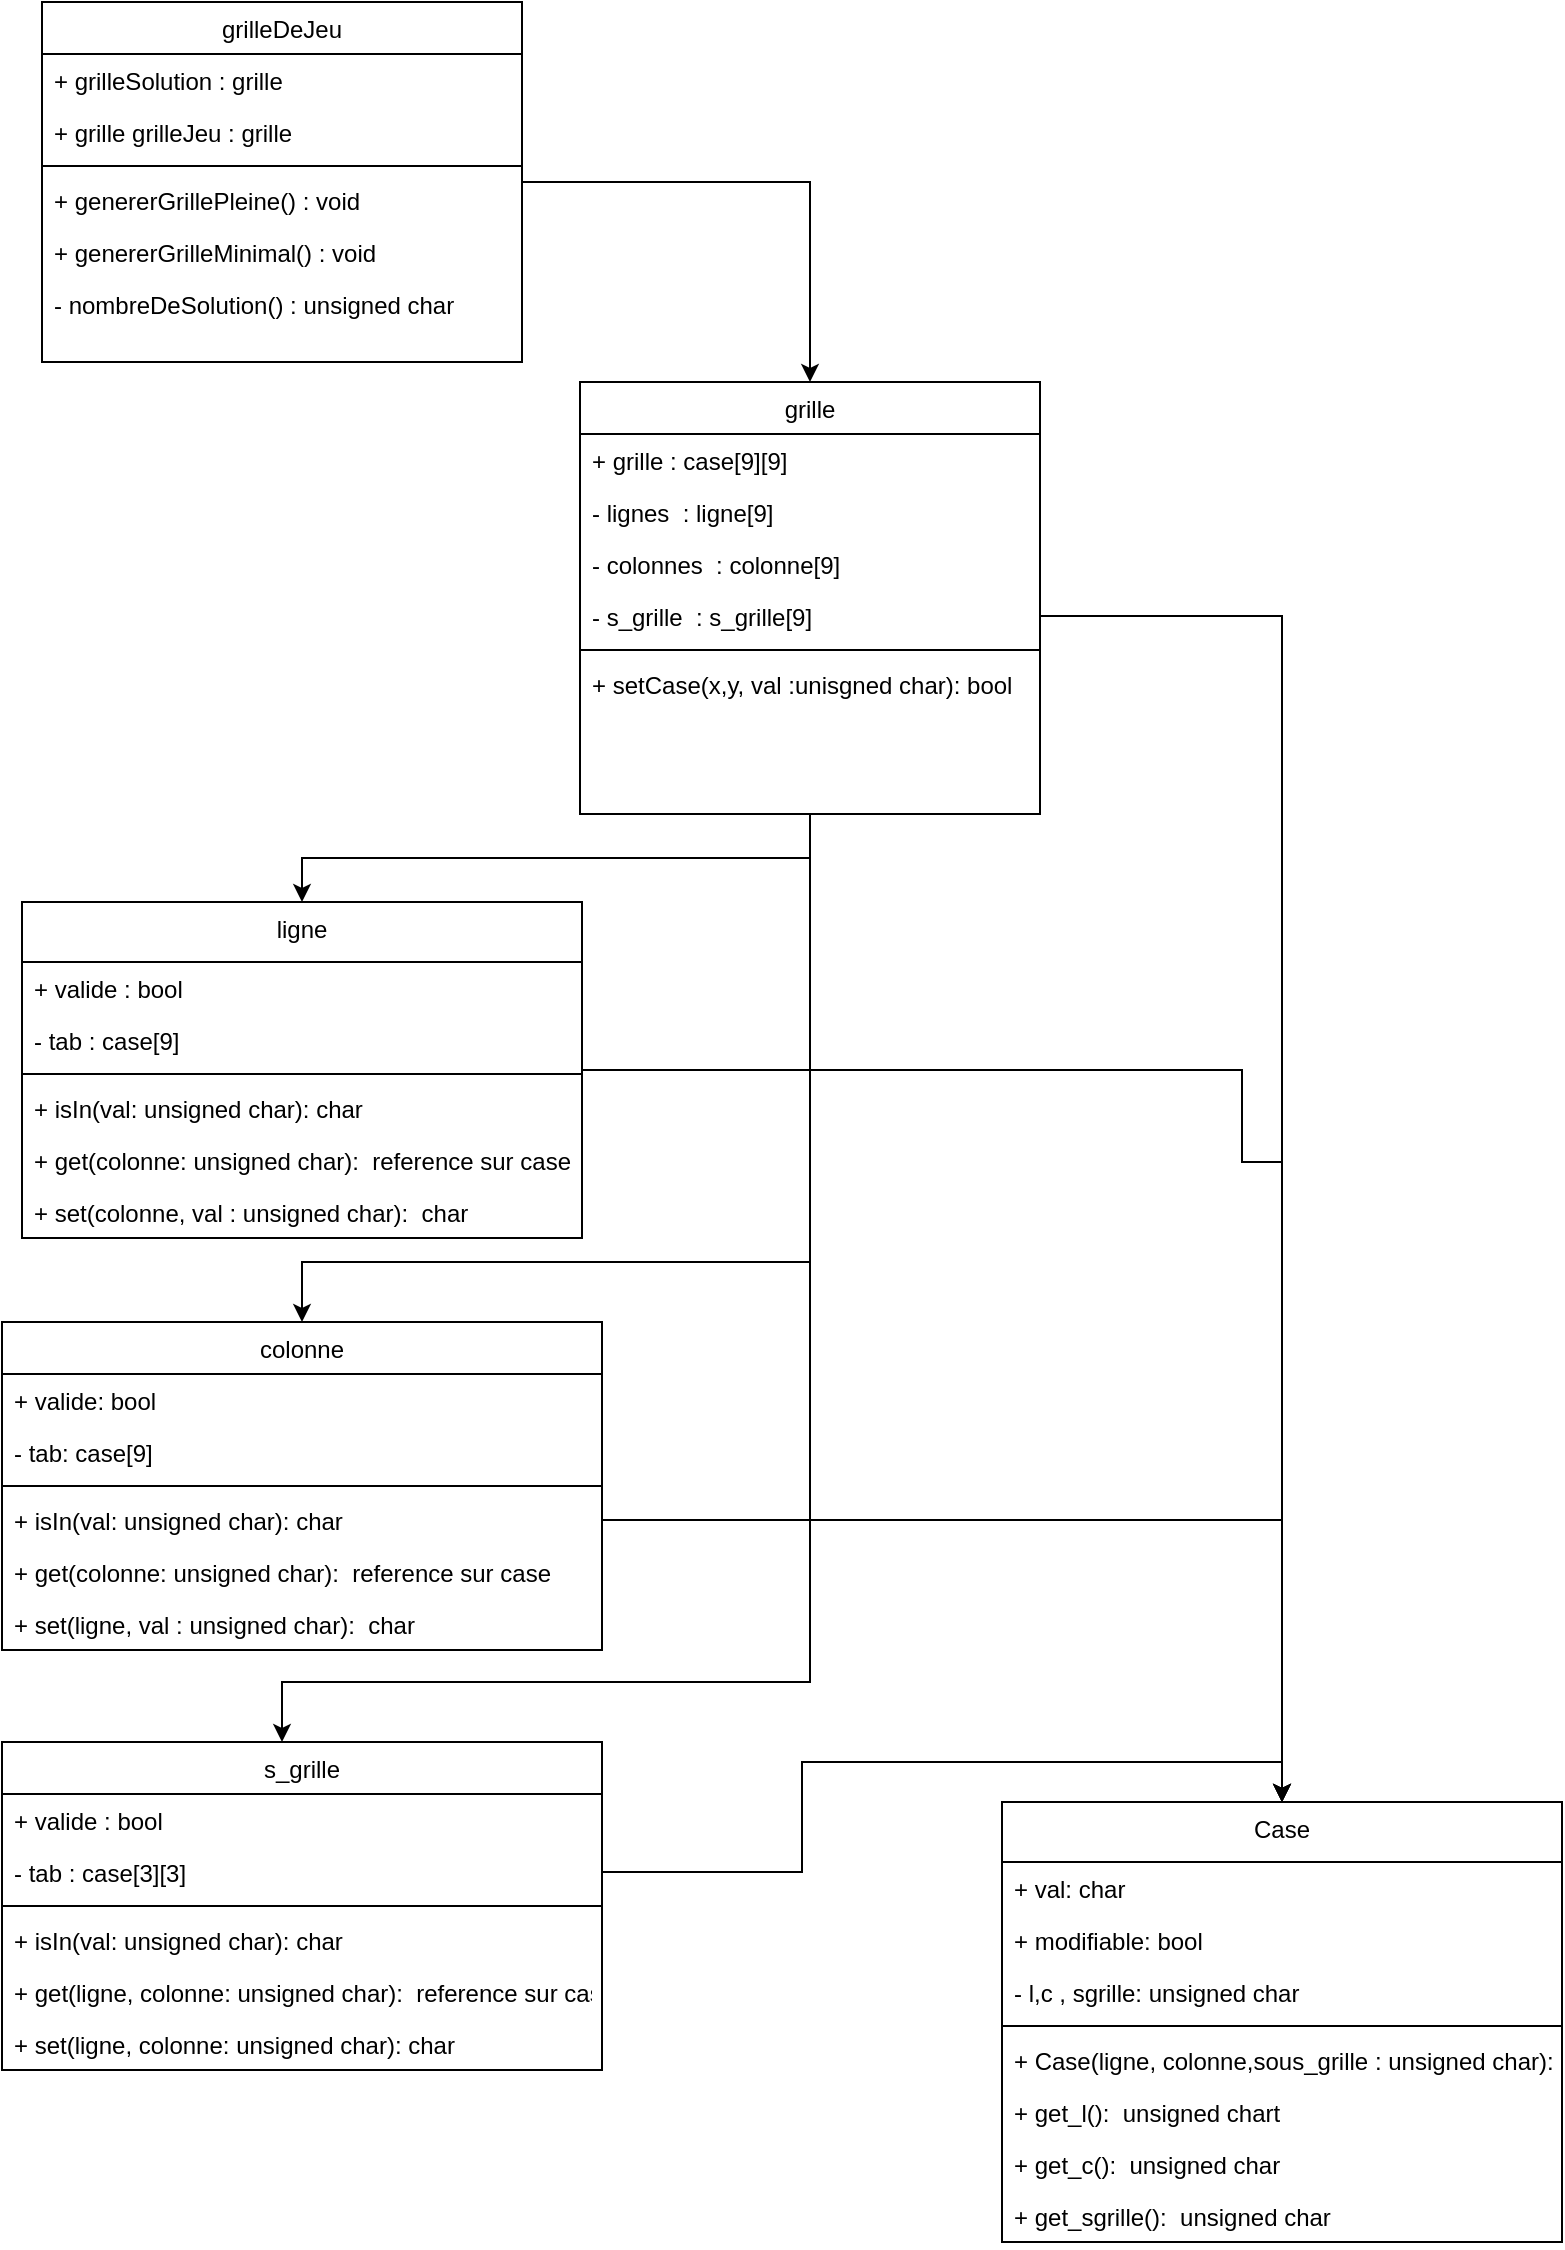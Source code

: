 <mxfile version="14.4.3" type="device"><diagram id="C5RBs43oDa-KdzZeNtuy" name="Page-1"><mxGraphModel dx="2031" dy="1223" grid="1" gridSize="10" guides="1" tooltips="1" connect="1" arrows="1" fold="1" page="1" pageScale="1" pageWidth="827" pageHeight="1169" math="0" shadow="0"><root><mxCell id="WIyWlLk6GJQsqaUBKTNV-0"/><mxCell id="WIyWlLk6GJQsqaUBKTNV-1" parent="WIyWlLk6GJQsqaUBKTNV-0"/><mxCell id="0dv4RcyDnqkH0cHynLfX-11" value="" style="edgeStyle=orthogonalEdgeStyle;rounded=0;orthogonalLoop=1;jettySize=auto;html=1;" parent="WIyWlLk6GJQsqaUBKTNV-1" source="zkfFHV4jXpPFQw0GAbJ--6" target="0dv4RcyDnqkH0cHynLfX-4" edge="1"><mxGeometry relative="1" as="geometry"/></mxCell><mxCell id="zkfFHV4jXpPFQw0GAbJ--6" value="grilleDeJeu" style="swimlane;fontStyle=0;align=center;verticalAlign=top;childLayout=stackLayout;horizontal=1;startSize=26;horizontalStack=0;resizeParent=1;resizeLast=0;collapsible=1;marginBottom=0;rounded=0;shadow=0;strokeWidth=1;" parent="WIyWlLk6GJQsqaUBKTNV-1" vertex="1"><mxGeometry x="30" y="60" width="240" height="180" as="geometry"><mxRectangle x="130" y="380" width="160" height="26" as="alternateBounds"/></mxGeometry></mxCell><mxCell id="zkfFHV4jXpPFQw0GAbJ--7" value="+ grilleSolution : grille " style="text;align=left;verticalAlign=top;spacingLeft=4;spacingRight=4;overflow=hidden;rotatable=0;points=[[0,0.5],[1,0.5]];portConstraint=eastwest;" parent="zkfFHV4jXpPFQw0GAbJ--6" vertex="1"><mxGeometry y="26" width="240" height="26" as="geometry"/></mxCell><mxCell id="0dv4RcyDnqkH0cHynLfX-2" value="+ grille grilleJeu : grille" style="text;align=left;verticalAlign=top;spacingLeft=4;spacingRight=4;overflow=hidden;rotatable=0;points=[[0,0.5],[1,0.5]];portConstraint=eastwest;" parent="zkfFHV4jXpPFQw0GAbJ--6" vertex="1"><mxGeometry y="52" width="240" height="26" as="geometry"/></mxCell><mxCell id="zkfFHV4jXpPFQw0GAbJ--9" value="" style="line;html=1;strokeWidth=1;align=left;verticalAlign=middle;spacingTop=-1;spacingLeft=3;spacingRight=3;rotatable=0;labelPosition=right;points=[];portConstraint=eastwest;" parent="zkfFHV4jXpPFQw0GAbJ--6" vertex="1"><mxGeometry y="78" width="240" height="8" as="geometry"/></mxCell><mxCell id="zkfFHV4jXpPFQw0GAbJ--11" value="+ genererGrillePleine() : void" style="text;align=left;verticalAlign=top;spacingLeft=4;spacingRight=4;overflow=hidden;rotatable=0;points=[[0,0.5],[1,0.5]];portConstraint=eastwest;" parent="zkfFHV4jXpPFQw0GAbJ--6" vertex="1"><mxGeometry y="86" width="240" height="26" as="geometry"/></mxCell><mxCell id="0dv4RcyDnqkH0cHynLfX-1" value="+ genererGrilleMinimal() : void" style="text;align=left;verticalAlign=top;spacingLeft=4;spacingRight=4;overflow=hidden;rotatable=0;points=[[0,0.5],[1,0.5]];portConstraint=eastwest;" parent="zkfFHV4jXpPFQw0GAbJ--6" vertex="1"><mxGeometry y="112" width="240" height="26" as="geometry"/></mxCell><mxCell id="0dv4RcyDnqkH0cHynLfX-3" value="- nombreDeSolution() : unsigned char" style="text;align=left;verticalAlign=top;spacingLeft=4;spacingRight=4;overflow=hidden;rotatable=0;points=[[0,0.5],[1,0.5]];portConstraint=eastwest;" parent="zkfFHV4jXpPFQw0GAbJ--6" vertex="1"><mxGeometry y="138" width="240" height="26" as="geometry"/></mxCell><mxCell id="0dv4RcyDnqkH0cHynLfX-22" value="" style="edgeStyle=orthogonalEdgeStyle;rounded=0;orthogonalLoop=1;jettySize=auto;html=1;" parent="WIyWlLk6GJQsqaUBKTNV-1" source="0dv4RcyDnqkH0cHynLfX-4" target="0dv4RcyDnqkH0cHynLfX-15" edge="1"><mxGeometry relative="1" as="geometry"/></mxCell><mxCell id="0dv4RcyDnqkH0cHynLfX-34" value="" style="edgeStyle=orthogonalEdgeStyle;rounded=0;orthogonalLoop=1;jettySize=auto;html=1;" parent="WIyWlLk6GJQsqaUBKTNV-1" source="0dv4RcyDnqkH0cHynLfX-4" target="0dv4RcyDnqkH0cHynLfX-27" edge="1"><mxGeometry relative="1" as="geometry"><Array as="points"><mxPoint x="414" y="690"/><mxPoint x="160" y="690"/></Array></mxGeometry></mxCell><mxCell id="0dv4RcyDnqkH0cHynLfX-43" value="" style="edgeStyle=orthogonalEdgeStyle;rounded=0;orthogonalLoop=1;jettySize=auto;html=1;" parent="WIyWlLk6GJQsqaUBKTNV-1" source="0dv4RcyDnqkH0cHynLfX-4" target="0dv4RcyDnqkH0cHynLfX-36" edge="1"><mxGeometry relative="1" as="geometry"><Array as="points"><mxPoint x="414" y="900"/><mxPoint x="150" y="900"/></Array></mxGeometry></mxCell><mxCell id="0dv4RcyDnqkH0cHynLfX-4" value="grille" style="swimlane;fontStyle=0;align=center;verticalAlign=top;childLayout=stackLayout;horizontal=1;startSize=26;horizontalStack=0;resizeParent=1;resizeLast=0;collapsible=1;marginBottom=0;rounded=0;shadow=0;strokeWidth=1;" parent="WIyWlLk6GJQsqaUBKTNV-1" vertex="1"><mxGeometry x="299" y="250" width="230" height="216" as="geometry"><mxRectangle x="130" y="380" width="160" height="26" as="alternateBounds"/></mxGeometry></mxCell><mxCell id="0dv4RcyDnqkH0cHynLfX-5" value="+ grille : case[9][9]" style="text;align=left;verticalAlign=top;spacingLeft=4;spacingRight=4;overflow=hidden;rotatable=0;points=[[0,0.5],[1,0.5]];portConstraint=eastwest;" parent="0dv4RcyDnqkH0cHynLfX-4" vertex="1"><mxGeometry y="26" width="230" height="26" as="geometry"/></mxCell><mxCell id="0dv4RcyDnqkH0cHynLfX-12" value="- lignes  : ligne[9]" style="text;align=left;verticalAlign=top;spacingLeft=4;spacingRight=4;overflow=hidden;rotatable=0;points=[[0,0.5],[1,0.5]];portConstraint=eastwest;" parent="0dv4RcyDnqkH0cHynLfX-4" vertex="1"><mxGeometry y="52" width="230" height="26" as="geometry"/></mxCell><mxCell id="0dv4RcyDnqkH0cHynLfX-13" value="- colonnes  : colonne[9]" style="text;align=left;verticalAlign=top;spacingLeft=4;spacingRight=4;overflow=hidden;rotatable=0;points=[[0,0.5],[1,0.5]];portConstraint=eastwest;" parent="0dv4RcyDnqkH0cHynLfX-4" vertex="1"><mxGeometry y="78" width="230" height="26" as="geometry"/></mxCell><mxCell id="0dv4RcyDnqkH0cHynLfX-14" value="- s_grille  : s_grille[9]" style="text;align=left;verticalAlign=top;spacingLeft=4;spacingRight=4;overflow=hidden;rotatable=0;points=[[0,0.5],[1,0.5]];portConstraint=eastwest;" parent="0dv4RcyDnqkH0cHynLfX-4" vertex="1"><mxGeometry y="104" width="230" height="26" as="geometry"/></mxCell><mxCell id="0dv4RcyDnqkH0cHynLfX-7" value="" style="line;html=1;strokeWidth=1;align=left;verticalAlign=middle;spacingTop=-1;spacingLeft=3;spacingRight=3;rotatable=0;labelPosition=right;points=[];portConstraint=eastwest;" parent="0dv4RcyDnqkH0cHynLfX-4" vertex="1"><mxGeometry y="130" width="230" height="8" as="geometry"/></mxCell><mxCell id="0dv4RcyDnqkH0cHynLfX-8" value="+ setCase(x,y, val :unisgned char): bool" style="text;align=left;verticalAlign=top;spacingLeft=4;spacingRight=4;overflow=hidden;rotatable=0;points=[[0,0.5],[1,0.5]];portConstraint=eastwest;" parent="0dv4RcyDnqkH0cHynLfX-4" vertex="1"><mxGeometry y="138" width="230" height="26" as="geometry"/></mxCell><mxCell id="0dv4RcyDnqkH0cHynLfX-56" value="" style="edgeStyle=orthogonalEdgeStyle;rounded=0;orthogonalLoop=1;jettySize=auto;html=1;entryX=0.5;entryY=0;entryDx=0;entryDy=0;" parent="WIyWlLk6GJQsqaUBKTNV-1" source="0dv4RcyDnqkH0cHynLfX-15" target="0dv4RcyDnqkH0cHynLfX-49" edge="1"><mxGeometry relative="1" as="geometry"><mxPoint x="410" y="660" as="targetPoint"/><Array as="points"><mxPoint x="630" y="594"/><mxPoint x="630" y="640"/><mxPoint x="650" y="640"/></Array></mxGeometry></mxCell><mxCell id="0dv4RcyDnqkH0cHynLfX-15" value="ligne" style="swimlane;fontStyle=0;align=center;verticalAlign=top;childLayout=stackLayout;horizontal=1;startSize=30;horizontalStack=0;resizeParent=1;resizeLast=0;collapsible=1;marginBottom=0;rounded=0;shadow=0;strokeWidth=1;" parent="WIyWlLk6GJQsqaUBKTNV-1" vertex="1"><mxGeometry x="20" y="510" width="280" height="168" as="geometry"><mxRectangle x="130" y="380" width="160" height="26" as="alternateBounds"/></mxGeometry></mxCell><mxCell id="0dv4RcyDnqkH0cHynLfX-16" value="+ valide : bool" style="text;align=left;verticalAlign=top;spacingLeft=4;spacingRight=4;overflow=hidden;rotatable=0;points=[[0,0.5],[1,0.5]];portConstraint=eastwest;" parent="0dv4RcyDnqkH0cHynLfX-15" vertex="1"><mxGeometry y="30" width="280" height="26" as="geometry"/></mxCell><mxCell id="0dv4RcyDnqkH0cHynLfX-25" value="- tab : case[9]" style="text;align=left;verticalAlign=top;spacingLeft=4;spacingRight=4;overflow=hidden;rotatable=0;points=[[0,0.5],[1,0.5]];portConstraint=eastwest;" parent="0dv4RcyDnqkH0cHynLfX-15" vertex="1"><mxGeometry y="56" width="280" height="26" as="geometry"/></mxCell><mxCell id="0dv4RcyDnqkH0cHynLfX-20" value="" style="line;html=1;strokeWidth=1;align=left;verticalAlign=middle;spacingTop=-1;spacingLeft=3;spacingRight=3;rotatable=0;labelPosition=right;points=[];portConstraint=eastwest;" parent="0dv4RcyDnqkH0cHynLfX-15" vertex="1"><mxGeometry y="82" width="280" height="8" as="geometry"/></mxCell><mxCell id="0dv4RcyDnqkH0cHynLfX-21" value="+ isIn(val: unsigned char): char" style="text;align=left;verticalAlign=top;spacingLeft=4;spacingRight=4;overflow=hidden;rotatable=0;points=[[0,0.5],[1,0.5]];portConstraint=eastwest;" parent="0dv4RcyDnqkH0cHynLfX-15" vertex="1"><mxGeometry y="90" width="280" height="26" as="geometry"/></mxCell><mxCell id="0dv4RcyDnqkH0cHynLfX-23" value="+ get(colonne: unsigned char):  reference sur case" style="text;align=left;verticalAlign=top;spacingLeft=4;spacingRight=4;overflow=hidden;rotatable=0;points=[[0,0.5],[1,0.5]];portConstraint=eastwest;" parent="0dv4RcyDnqkH0cHynLfX-15" vertex="1"><mxGeometry y="116" width="280" height="26" as="geometry"/></mxCell><mxCell id="0dv4RcyDnqkH0cHynLfX-44" value="+ set(colonne, val : unsigned char):  char" style="text;align=left;verticalAlign=top;spacingLeft=4;spacingRight=4;overflow=hidden;rotatable=0;points=[[0,0.5],[1,0.5]];portConstraint=eastwest;" parent="0dv4RcyDnqkH0cHynLfX-15" vertex="1"><mxGeometry y="142" width="280" height="26" as="geometry"/></mxCell><mxCell id="0dv4RcyDnqkH0cHynLfX-27" value="colonne" style="swimlane;fontStyle=0;align=center;verticalAlign=top;childLayout=stackLayout;horizontal=1;startSize=26;horizontalStack=0;resizeParent=1;resizeLast=0;collapsible=1;marginBottom=0;rounded=0;shadow=0;strokeWidth=1;" parent="WIyWlLk6GJQsqaUBKTNV-1" vertex="1"><mxGeometry x="10" y="720" width="300" height="164" as="geometry"><mxRectangle x="130" y="380" width="160" height="26" as="alternateBounds"/></mxGeometry></mxCell><mxCell id="0dv4RcyDnqkH0cHynLfX-28" value="+ valide: bool" style="text;align=left;verticalAlign=top;spacingLeft=4;spacingRight=4;overflow=hidden;rotatable=0;points=[[0,0.5],[1,0.5]];portConstraint=eastwest;" parent="0dv4RcyDnqkH0cHynLfX-27" vertex="1"><mxGeometry y="26" width="300" height="26" as="geometry"/></mxCell><mxCell id="0dv4RcyDnqkH0cHynLfX-29" value="- tab: case[9] " style="text;align=left;verticalAlign=top;spacingLeft=4;spacingRight=4;overflow=hidden;rotatable=0;points=[[0,0.5],[1,0.5]];portConstraint=eastwest;" parent="0dv4RcyDnqkH0cHynLfX-27" vertex="1"><mxGeometry y="52" width="300" height="26" as="geometry"/></mxCell><mxCell id="0dv4RcyDnqkH0cHynLfX-32" value="" style="line;html=1;strokeWidth=1;align=left;verticalAlign=middle;spacingTop=-1;spacingLeft=3;spacingRight=3;rotatable=0;labelPosition=right;points=[];portConstraint=eastwest;" parent="0dv4RcyDnqkH0cHynLfX-27" vertex="1"><mxGeometry y="78" width="300" height="8" as="geometry"/></mxCell><mxCell id="0dv4RcyDnqkH0cHynLfX-33" value="+ isIn(val: unsigned char): char" style="text;align=left;verticalAlign=top;spacingLeft=4;spacingRight=4;overflow=hidden;rotatable=0;points=[[0,0.5],[1,0.5]];portConstraint=eastwest;" parent="0dv4RcyDnqkH0cHynLfX-27" vertex="1"><mxGeometry y="86" width="300" height="26" as="geometry"/></mxCell><mxCell id="0dv4RcyDnqkH0cHynLfX-35" value="+ get(colonne: unsigned char):  reference sur case" style="text;align=left;verticalAlign=top;spacingLeft=4;spacingRight=4;overflow=hidden;rotatable=0;points=[[0,0.5],[1,0.5]];portConstraint=eastwest;" parent="0dv4RcyDnqkH0cHynLfX-27" vertex="1"><mxGeometry y="112" width="300" height="26" as="geometry"/></mxCell><mxCell id="0dv4RcyDnqkH0cHynLfX-45" value="+ set(ligne, val : unsigned char):  char" style="text;align=left;verticalAlign=top;spacingLeft=4;spacingRight=4;overflow=hidden;rotatable=0;points=[[0,0.5],[1,0.5]];portConstraint=eastwest;" parent="0dv4RcyDnqkH0cHynLfX-27" vertex="1"><mxGeometry y="138" width="300" height="26" as="geometry"/></mxCell><mxCell id="0dv4RcyDnqkH0cHynLfX-36" value="s_grille" style="swimlane;fontStyle=0;align=center;verticalAlign=top;childLayout=stackLayout;horizontal=1;startSize=26;horizontalStack=0;resizeParent=1;resizeLast=0;collapsible=1;marginBottom=0;rounded=0;shadow=0;strokeWidth=1;" parent="WIyWlLk6GJQsqaUBKTNV-1" vertex="1"><mxGeometry x="10" y="930" width="300" height="164" as="geometry"><mxRectangle x="130" y="380" width="160" height="26" as="alternateBounds"/></mxGeometry></mxCell><mxCell id="0dv4RcyDnqkH0cHynLfX-37" value="+ valide : bool" style="text;align=left;verticalAlign=top;spacingLeft=4;spacingRight=4;overflow=hidden;rotatable=0;points=[[0,0.5],[1,0.5]];portConstraint=eastwest;" parent="0dv4RcyDnqkH0cHynLfX-36" vertex="1"><mxGeometry y="26" width="300" height="26" as="geometry"/></mxCell><mxCell id="0dv4RcyDnqkH0cHynLfX-38" value="- tab : case[3][3]" style="text;align=left;verticalAlign=top;spacingLeft=4;spacingRight=4;overflow=hidden;rotatable=0;points=[[0,0.5],[1,0.5]];portConstraint=eastwest;" parent="0dv4RcyDnqkH0cHynLfX-36" vertex="1"><mxGeometry y="52" width="300" height="26" as="geometry"/></mxCell><mxCell id="0dv4RcyDnqkH0cHynLfX-41" value="" style="line;html=1;strokeWidth=1;align=left;verticalAlign=middle;spacingTop=-1;spacingLeft=3;spacingRight=3;rotatable=0;labelPosition=right;points=[];portConstraint=eastwest;" parent="0dv4RcyDnqkH0cHynLfX-36" vertex="1"><mxGeometry y="78" width="300" height="8" as="geometry"/></mxCell><mxCell id="0dv4RcyDnqkH0cHynLfX-42" value="+ isIn(val: unsigned char): char" style="text;align=left;verticalAlign=top;spacingLeft=4;spacingRight=4;overflow=hidden;rotatable=0;points=[[0,0.5],[1,0.5]];portConstraint=eastwest;" parent="0dv4RcyDnqkH0cHynLfX-36" vertex="1"><mxGeometry y="86" width="300" height="26" as="geometry"/></mxCell><mxCell id="0dv4RcyDnqkH0cHynLfX-46" value="+ get(ligne, colonne: unsigned char):  reference sur case" style="text;align=left;verticalAlign=top;spacingLeft=4;spacingRight=4;overflow=hidden;rotatable=0;points=[[0,0.5],[1,0.5]];portConstraint=eastwest;" parent="0dv4RcyDnqkH0cHynLfX-36" vertex="1"><mxGeometry y="112" width="300" height="26" as="geometry"/></mxCell><mxCell id="0dv4RcyDnqkH0cHynLfX-47" value="+ set(ligne, colonne: unsigned char): char" style="text;align=left;verticalAlign=top;spacingLeft=4;spacingRight=4;overflow=hidden;rotatable=0;points=[[0,0.5],[1,0.5]];portConstraint=eastwest;" parent="0dv4RcyDnqkH0cHynLfX-36" vertex="1"><mxGeometry y="138" width="300" height="26" as="geometry"/></mxCell><mxCell id="0dv4RcyDnqkH0cHynLfX-49" value="Case" style="swimlane;fontStyle=0;align=center;verticalAlign=top;childLayout=stackLayout;horizontal=1;startSize=30;horizontalStack=0;resizeParent=1;resizeLast=0;collapsible=1;marginBottom=0;rounded=0;shadow=0;strokeWidth=1;" parent="WIyWlLk6GJQsqaUBKTNV-1" vertex="1"><mxGeometry x="510" y="960" width="280" height="220" as="geometry"><mxRectangle x="130" y="380" width="160" height="26" as="alternateBounds"/></mxGeometry></mxCell><mxCell id="0dv4RcyDnqkH0cHynLfX-50" value="+ val: char" style="text;align=left;verticalAlign=top;spacingLeft=4;spacingRight=4;overflow=hidden;rotatable=0;points=[[0,0.5],[1,0.5]];portConstraint=eastwest;" parent="0dv4RcyDnqkH0cHynLfX-49" vertex="1"><mxGeometry y="30" width="280" height="26" as="geometry"/></mxCell><mxCell id="0dv4RcyDnqkH0cHynLfX-59" value="+ modifiable: bool" style="text;align=left;verticalAlign=top;spacingLeft=4;spacingRight=4;overflow=hidden;rotatable=0;points=[[0,0.5],[1,0.5]];portConstraint=eastwest;" parent="0dv4RcyDnqkH0cHynLfX-49" vertex="1"><mxGeometry y="56" width="280" height="26" as="geometry"/></mxCell><mxCell id="0dv4RcyDnqkH0cHynLfX-51" value="- l,c , sgrille: unsigned char" style="text;align=left;verticalAlign=top;spacingLeft=4;spacingRight=4;overflow=hidden;rotatable=0;points=[[0,0.5],[1,0.5]];portConstraint=eastwest;" parent="0dv4RcyDnqkH0cHynLfX-49" vertex="1"><mxGeometry y="82" width="280" height="26" as="geometry"/></mxCell><mxCell id="0dv4RcyDnqkH0cHynLfX-52" value="" style="line;html=1;strokeWidth=1;align=left;verticalAlign=middle;spacingTop=-1;spacingLeft=3;spacingRight=3;rotatable=0;labelPosition=right;points=[];portConstraint=eastwest;" parent="0dv4RcyDnqkH0cHynLfX-49" vertex="1"><mxGeometry y="108" width="280" height="8" as="geometry"/></mxCell><mxCell id="0dv4RcyDnqkH0cHynLfX-61" value="+ Case(ligne, colonne,sous_grille : unsigned char):" style="text;align=left;verticalAlign=top;spacingLeft=4;spacingRight=4;overflow=hidden;rotatable=0;points=[[0,0.5],[1,0.5]];portConstraint=eastwest;" parent="0dv4RcyDnqkH0cHynLfX-49" vertex="1"><mxGeometry y="116" width="280" height="26" as="geometry"/></mxCell><mxCell id="0dv4RcyDnqkH0cHynLfX-54" value="+ get_l():  unsigned chart" style="text;align=left;verticalAlign=top;spacingLeft=4;spacingRight=4;overflow=hidden;rotatable=0;points=[[0,0.5],[1,0.5]];portConstraint=eastwest;" parent="0dv4RcyDnqkH0cHynLfX-49" vertex="1"><mxGeometry y="142" width="280" height="26" as="geometry"/></mxCell><mxCell id="0dv4RcyDnqkH0cHynLfX-55" value="+ get_c():  unsigned char" style="text;align=left;verticalAlign=top;spacingLeft=4;spacingRight=4;overflow=hidden;rotatable=0;points=[[0,0.5],[1,0.5]];portConstraint=eastwest;" parent="0dv4RcyDnqkH0cHynLfX-49" vertex="1"><mxGeometry y="168" width="280" height="26" as="geometry"/></mxCell><mxCell id="0dv4RcyDnqkH0cHynLfX-60" value="+ get_sgrille():  unsigned char" style="text;align=left;verticalAlign=top;spacingLeft=4;spacingRight=4;overflow=hidden;rotatable=0;points=[[0,0.5],[1,0.5]];portConstraint=eastwest;" parent="0dv4RcyDnqkH0cHynLfX-49" vertex="1"><mxGeometry y="194" width="280" height="26" as="geometry"/></mxCell><mxCell id="0dv4RcyDnqkH0cHynLfX-62" style="edgeStyle=orthogonalEdgeStyle;rounded=0;orthogonalLoop=1;jettySize=auto;html=1;exitX=1;exitY=0.5;exitDx=0;exitDy=0;entryX=0.5;entryY=0;entryDx=0;entryDy=0;" parent="WIyWlLk6GJQsqaUBKTNV-1" source="0dv4RcyDnqkH0cHynLfX-33" target="0dv4RcyDnqkH0cHynLfX-49" edge="1"><mxGeometry relative="1" as="geometry"><Array as="points"><mxPoint x="650" y="819"/></Array></mxGeometry></mxCell><mxCell id="0dv4RcyDnqkH0cHynLfX-63" style="edgeStyle=orthogonalEdgeStyle;rounded=0;orthogonalLoop=1;jettySize=auto;html=1;exitX=1;exitY=0.5;exitDx=0;exitDy=0;entryX=0.5;entryY=0;entryDx=0;entryDy=0;" parent="WIyWlLk6GJQsqaUBKTNV-1" source="0dv4RcyDnqkH0cHynLfX-38" target="0dv4RcyDnqkH0cHynLfX-49" edge="1"><mxGeometry relative="1" as="geometry"/></mxCell><mxCell id="0dv4RcyDnqkH0cHynLfX-64" style="edgeStyle=orthogonalEdgeStyle;rounded=0;orthogonalLoop=1;jettySize=auto;html=1;exitX=1;exitY=0.5;exitDx=0;exitDy=0;entryX=0.5;entryY=0;entryDx=0;entryDy=0;" parent="WIyWlLk6GJQsqaUBKTNV-1" source="0dv4RcyDnqkH0cHynLfX-14" target="0dv4RcyDnqkH0cHynLfX-49" edge="1"><mxGeometry relative="1" as="geometry"/></mxCell></root></mxGraphModel></diagram></mxfile>